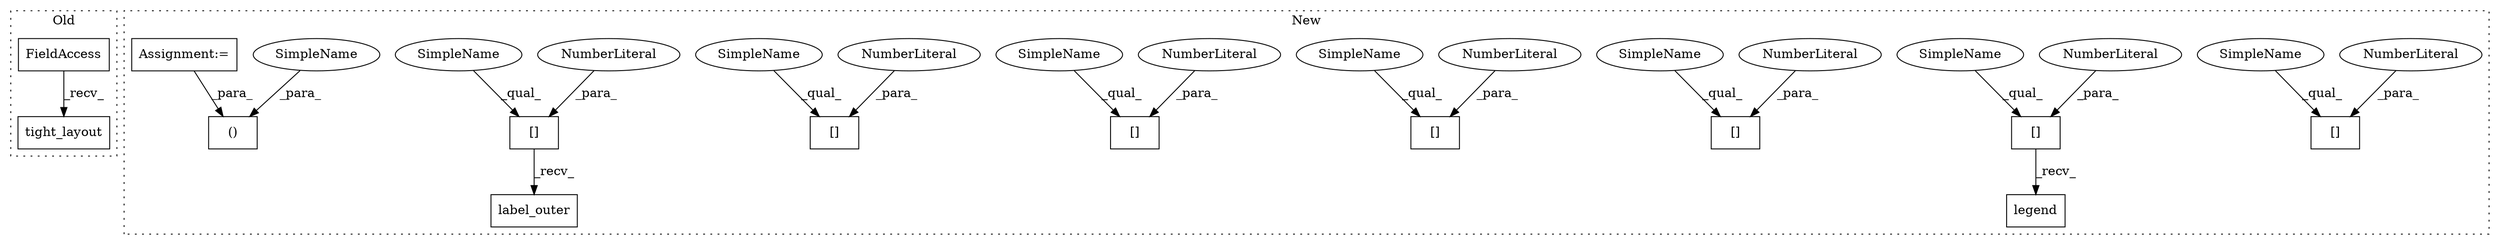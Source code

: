 digraph G {
subgraph cluster0 {
1 [label="tight_layout" a="32" s="2000" l="14" shape="box"];
3 [label="FieldAccess" a="22" s="1982" l="10" shape="box"];
label = "Old";
style="dotted";
}
subgraph cluster1 {
2 [label="legend" a="32" s="1546" l="8" shape="box"];
4 [label="[]" a="2" s="1540,1544" l="3,1" shape="box"];
5 [label="NumberLiteral" a="34" s="1543" l="1" shape="ellipse"];
6 [label="[]" a="2" s="1489,1493" l="3,1" shape="box"];
7 [label="()" a="106" s="1264" l="18" shape="box"];
8 [label="[]" a="2" s="1978,1982" l="3,1" shape="box"];
9 [label="NumberLiteral" a="34" s="1492" l="1" shape="ellipse"];
10 [label="[]" a="2" s="1407,1411" l="3,1" shape="box"];
11 [label="NumberLiteral" a="34" s="1981" l="1" shape="ellipse"];
12 [label="[]" a="2" s="1444,1448" l="3,1" shape="box"];
13 [label="NumberLiteral" a="34" s="1447" l="1" shape="ellipse"];
14 [label="[]" a="2" s="1953,1957" l="3,1" shape="box"];
15 [label="NumberLiteral" a="34" s="1956" l="1" shape="ellipse"];
16 [label="[]" a="2" s="2128,2132" l="3,1" shape="box"];
17 [label="NumberLiteral" a="34" s="2131" l="1" shape="ellipse"];
18 [label="NumberLiteral" a="34" s="1410" l="1" shape="ellipse"];
19 [label="label_outer" a="32" s="1959" l="13" shape="box"];
20 [label="Assignment:=" a="7" s="170" l="3" shape="box"];
21 [label="SimpleName" a="42" s="1489" l="2" shape="ellipse"];
22 [label="SimpleName" a="42" s="1407" l="2" shape="ellipse"];
23 [label="SimpleName" a="42" s="1540" l="2" shape="ellipse"];
24 [label="SimpleName" a="42" s="2128" l="2" shape="ellipse"];
25 [label="SimpleName" a="42" s="1280" l="2" shape="ellipse"];
26 [label="SimpleName" a="42" s="1444" l="2" shape="ellipse"];
27 [label="SimpleName" a="42" s="1953" l="2" shape="ellipse"];
28 [label="SimpleName" a="42" s="1978" l="2" shape="ellipse"];
label = "New";
style="dotted";
}
3 -> 1 [label="_recv_"];
4 -> 2 [label="_recv_"];
5 -> 4 [label="_para_"];
9 -> 6 [label="_para_"];
11 -> 8 [label="_para_"];
13 -> 12 [label="_para_"];
14 -> 19 [label="_recv_"];
15 -> 14 [label="_para_"];
17 -> 16 [label="_para_"];
18 -> 10 [label="_para_"];
20 -> 7 [label="_para_"];
21 -> 6 [label="_qual_"];
22 -> 10 [label="_qual_"];
23 -> 4 [label="_qual_"];
24 -> 16 [label="_qual_"];
25 -> 7 [label="_para_"];
26 -> 12 [label="_qual_"];
27 -> 14 [label="_qual_"];
28 -> 8 [label="_qual_"];
}